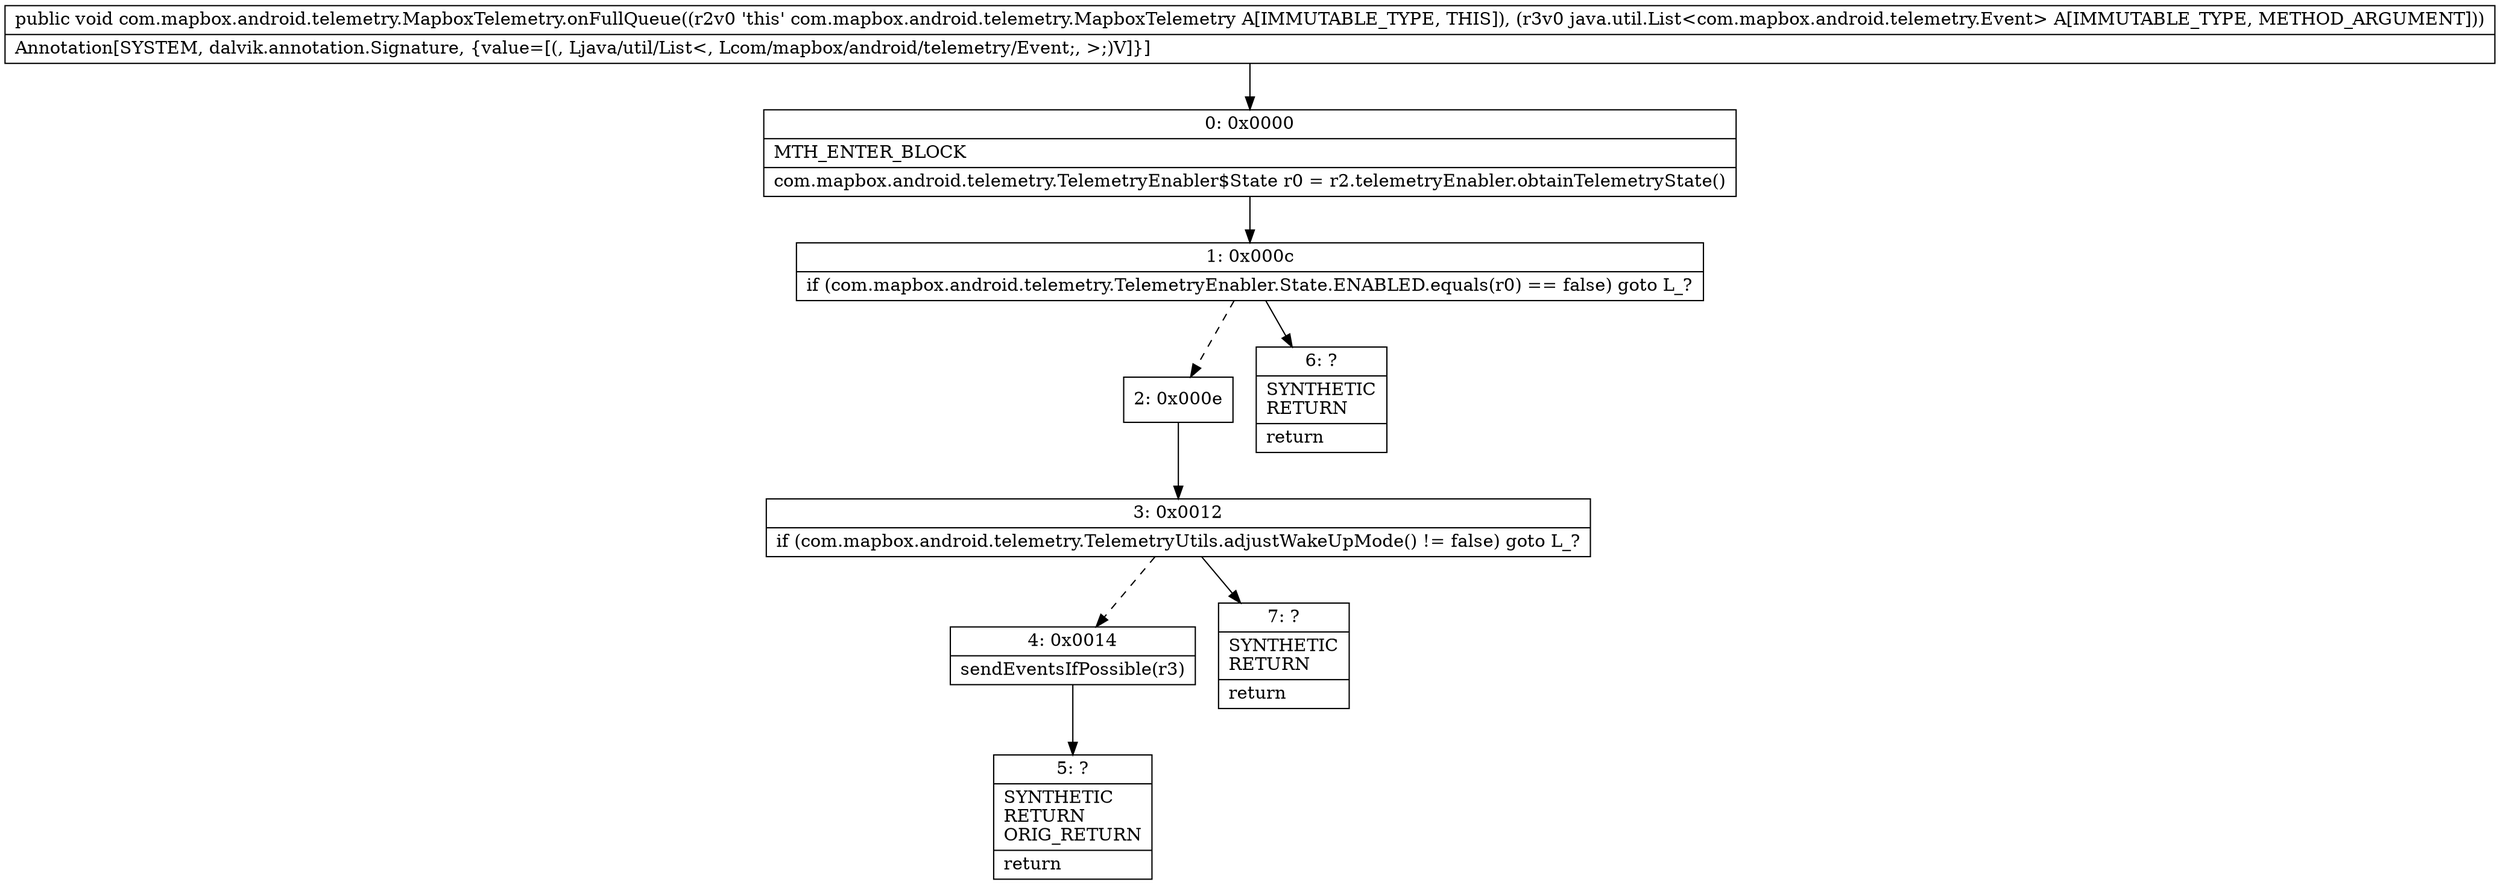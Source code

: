 digraph "CFG forcom.mapbox.android.telemetry.MapboxTelemetry.onFullQueue(Ljava\/util\/List;)V" {
Node_0 [shape=record,label="{0\:\ 0x0000|MTH_ENTER_BLOCK\l|com.mapbox.android.telemetry.TelemetryEnabler$State r0 = r2.telemetryEnabler.obtainTelemetryState()\l}"];
Node_1 [shape=record,label="{1\:\ 0x000c|if (com.mapbox.android.telemetry.TelemetryEnabler.State.ENABLED.equals(r0) == false) goto L_?\l}"];
Node_2 [shape=record,label="{2\:\ 0x000e}"];
Node_3 [shape=record,label="{3\:\ 0x0012|if (com.mapbox.android.telemetry.TelemetryUtils.adjustWakeUpMode() != false) goto L_?\l}"];
Node_4 [shape=record,label="{4\:\ 0x0014|sendEventsIfPossible(r3)\l}"];
Node_5 [shape=record,label="{5\:\ ?|SYNTHETIC\lRETURN\lORIG_RETURN\l|return\l}"];
Node_6 [shape=record,label="{6\:\ ?|SYNTHETIC\lRETURN\l|return\l}"];
Node_7 [shape=record,label="{7\:\ ?|SYNTHETIC\lRETURN\l|return\l}"];
MethodNode[shape=record,label="{public void com.mapbox.android.telemetry.MapboxTelemetry.onFullQueue((r2v0 'this' com.mapbox.android.telemetry.MapboxTelemetry A[IMMUTABLE_TYPE, THIS]), (r3v0 java.util.List\<com.mapbox.android.telemetry.Event\> A[IMMUTABLE_TYPE, METHOD_ARGUMENT]))  | Annotation[SYSTEM, dalvik.annotation.Signature, \{value=[(, Ljava\/util\/List\<, Lcom\/mapbox\/android\/telemetry\/Event;, \>;)V]\}]\l}"];
MethodNode -> Node_0;
Node_0 -> Node_1;
Node_1 -> Node_2[style=dashed];
Node_1 -> Node_6;
Node_2 -> Node_3;
Node_3 -> Node_4[style=dashed];
Node_3 -> Node_7;
Node_4 -> Node_5;
}

